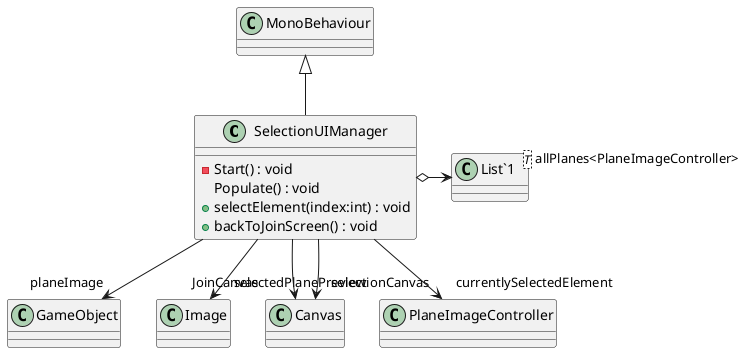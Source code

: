 @startuml
class SelectionUIManager {
    - Start() : void
    Populate() : void
    + selectElement(index:int) : void
    + backToJoinScreen() : void
}
class "List`1"<T> {
}
MonoBehaviour <|-- SelectionUIManager
SelectionUIManager --> "planeImage" GameObject
SelectionUIManager --> "selectedPlanePreview" Image
SelectionUIManager --> "JoinCanvas" Canvas
SelectionUIManager --> "selectionCanvas" Canvas
SelectionUIManager o-> "allPlanes<PlaneImageController>" "List`1"
SelectionUIManager --> "currentlySelectedElement" PlaneImageController
@enduml
